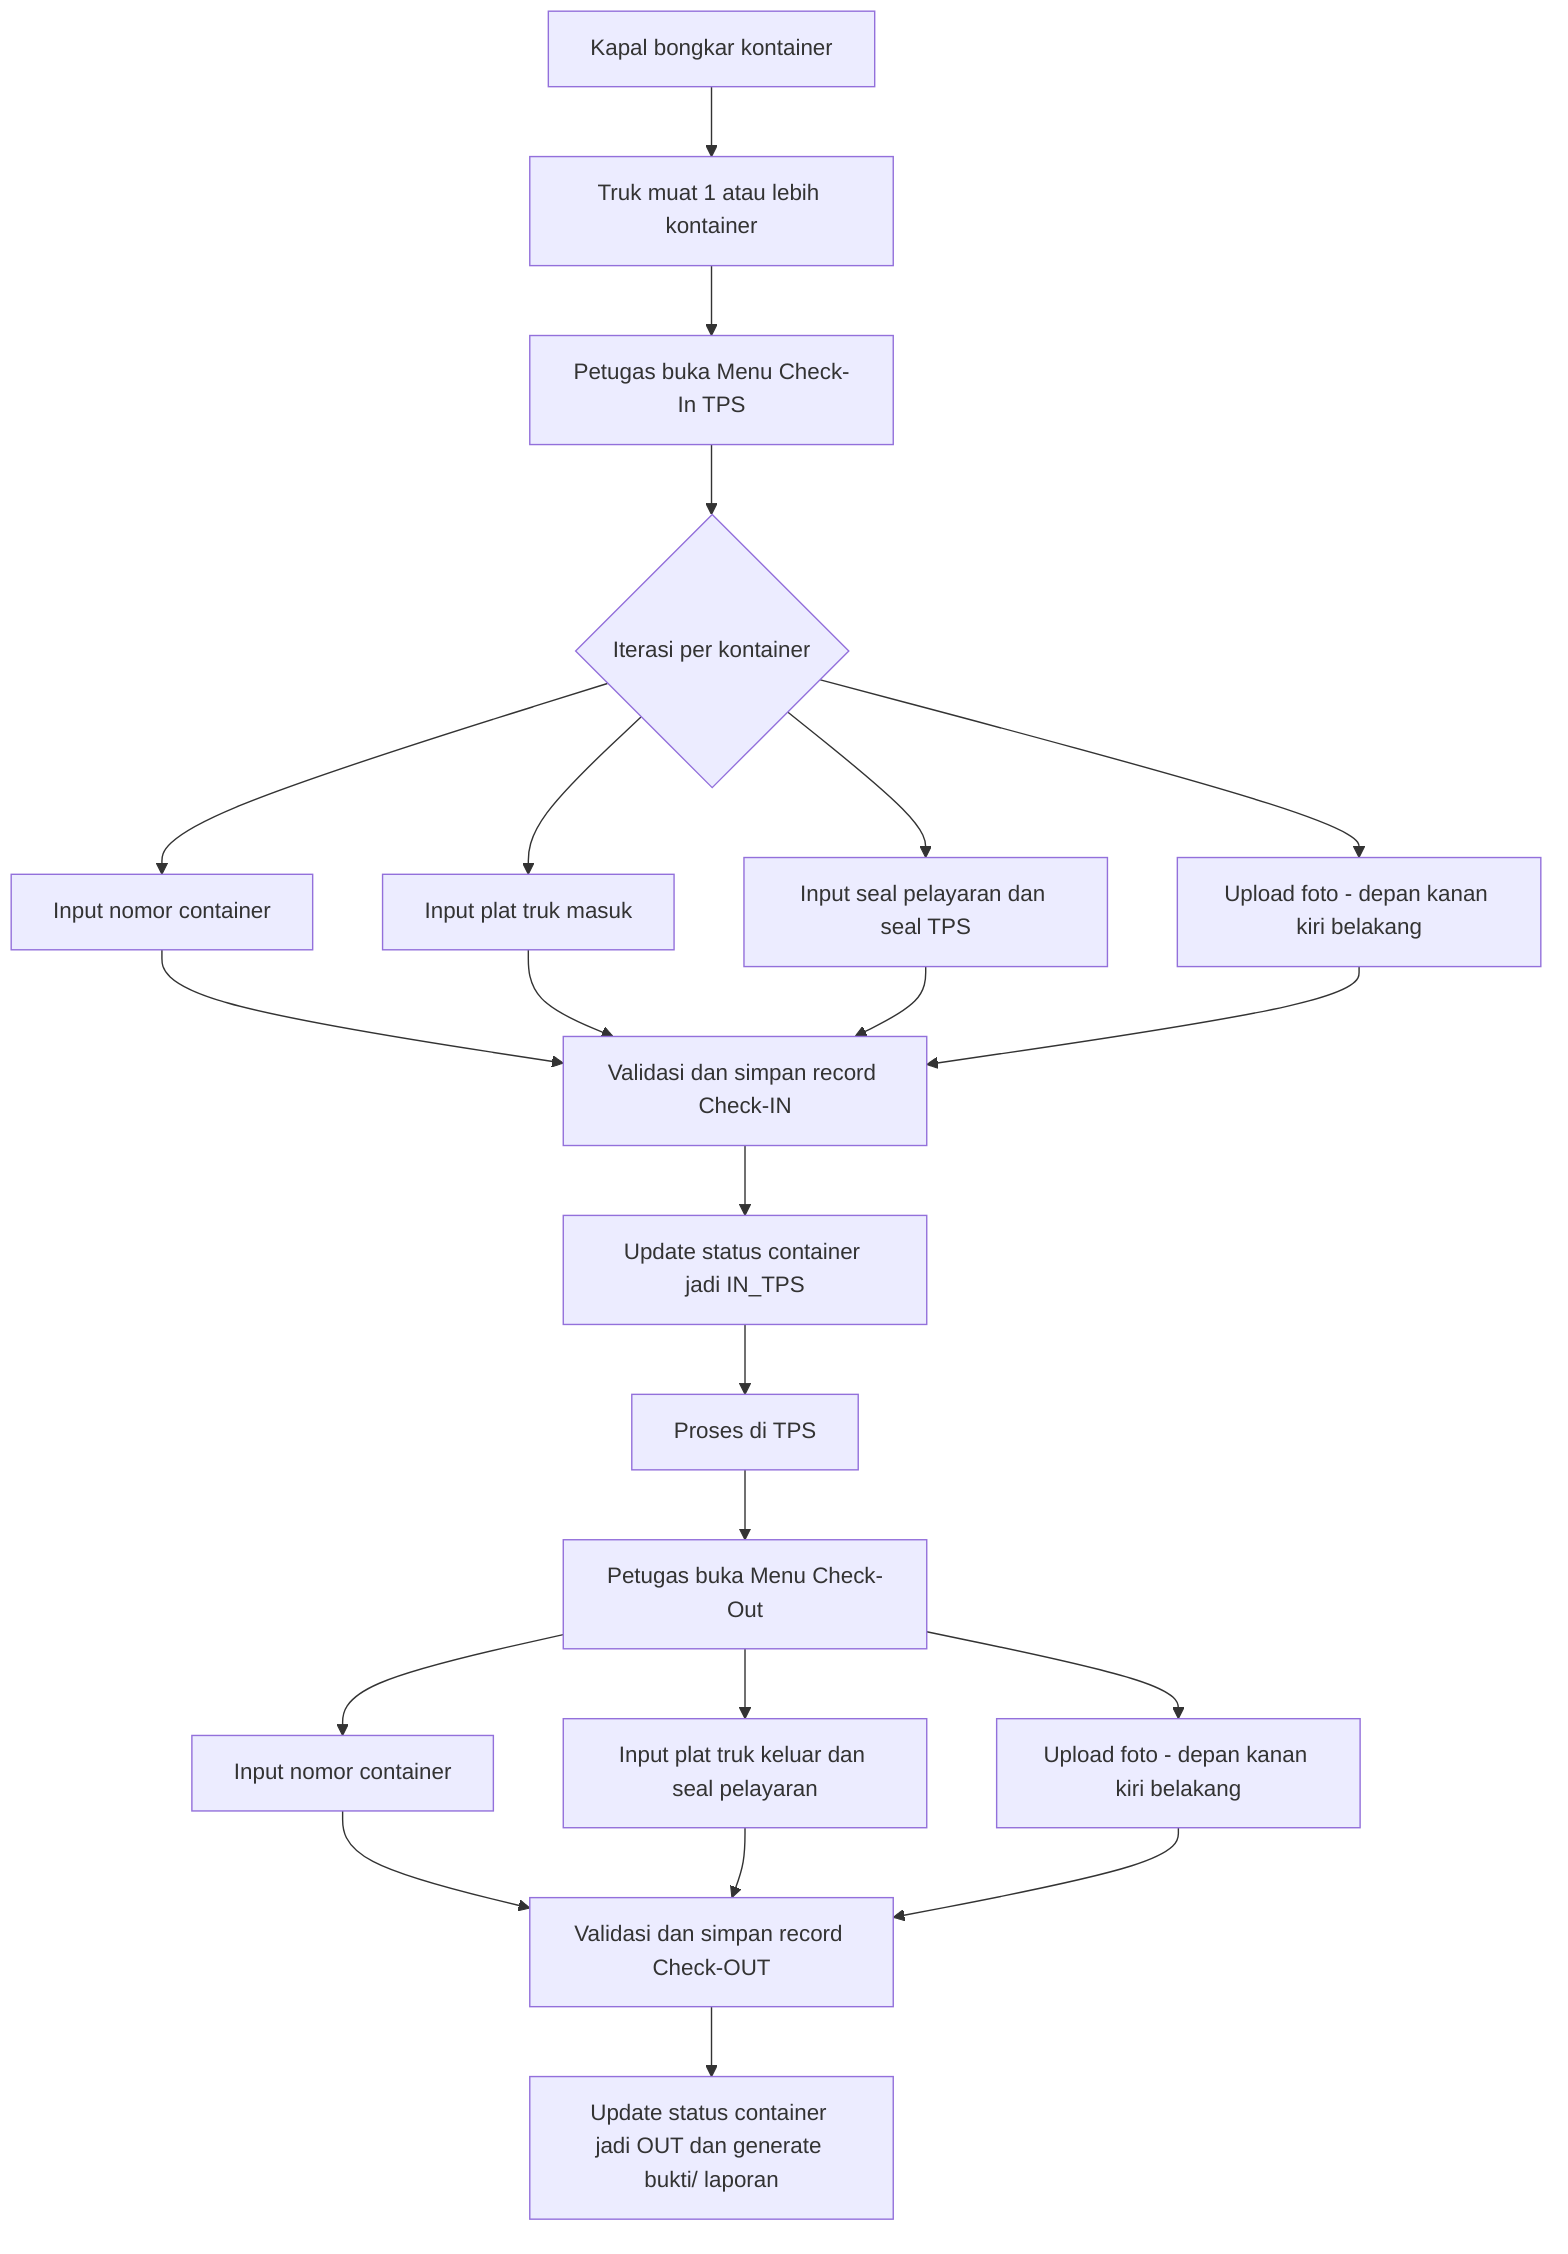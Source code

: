 flowchart TD
  A[Kapal bongkar kontainer] --> B[Truk muat 1 atau lebih kontainer]
  B --> C[Petugas buka Menu Check-In TPS]
  C --> D{Iterasi per kontainer}
  D --> E[Input nomor container]
  D --> F[Input plat truk masuk]
  D --> G[Input seal pelayaran dan seal TPS]
  D --> H[Upload foto - depan kanan kiri belakang]
  E & F & G & H --> I[Validasi dan simpan record Check-IN]
  I --> J[Update status container jadi IN_TPS]
  J --> K[Proses di TPS ]
  K --> L[Petugas buka Menu Check-Out]
  L --> M[Input nomor container]
  L --> N[Input plat truk keluar dan seal pelayaran]
  L --> O[Upload foto - depan kanan kiri belakang]
  M & N & O --> P[Validasi dan simpan record Check-OUT]
  P --> Q[Update status container jadi OUT dan generate bukti/ laporan]